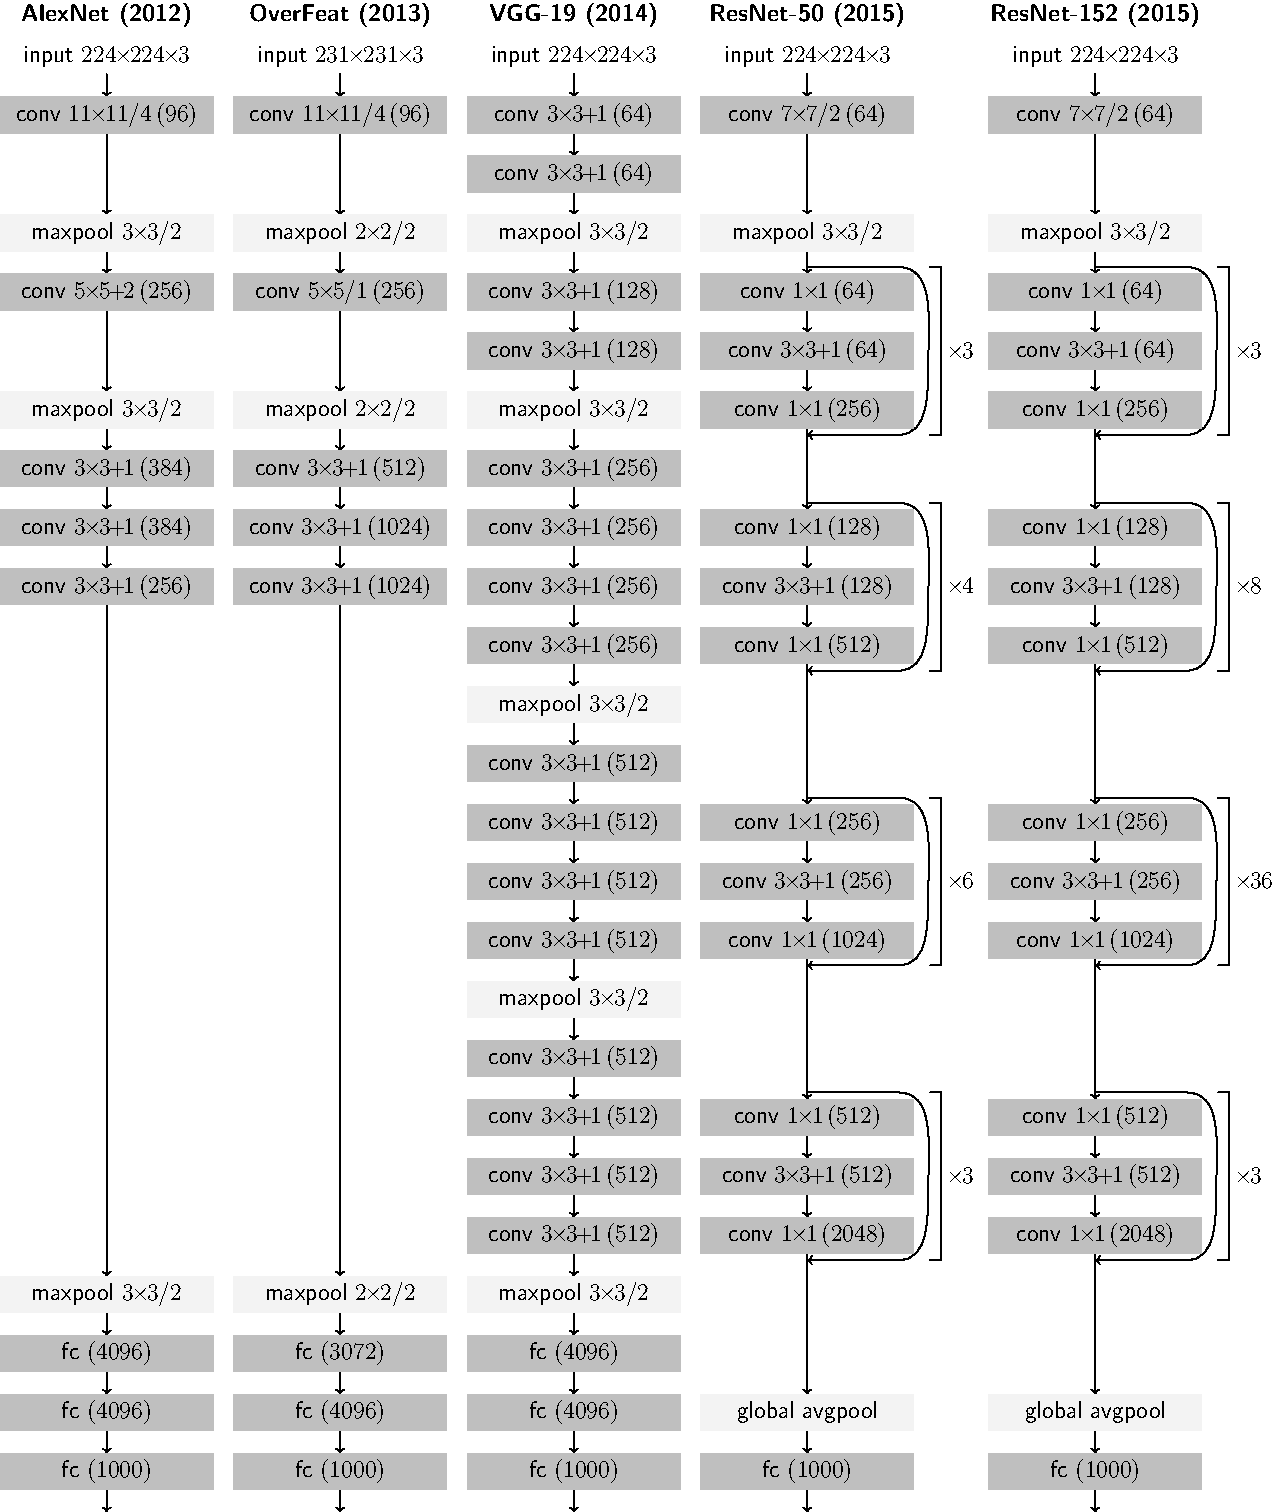 unitsize(.8cm);
texpreamble("\renewcommand{\rmdefault}{\sfdefault}");
texpreamble("\newcommand{\x}{{\mkern-2mu\times\mkern-2mu}}");
texpreamble("\newcommand{\p}{{\mkern-2mu+\mkern-2mu}}");

real w = 4.7;
real h = .8;
real hgap = .5;
real wgap = .45;

real n = 0;

pair start = (0, 0);

void layer(string lab="", int l, bool residual=false, int repeat=1, int s=1) {

    // box start (BL) and end (TR)
    // pair start = (n * (w + wgap), -l * (h + hgap));
    pair end = start + (w, h);

    // layer label
    // lab = "\textsc{" + lab + "}";
    // lab = replace(lab, "x", "\times");
    // lab = "$" + lab + "$";
    label(lab, (start + end) / 2);

    // output arrow
    pair arrowStart = start + (w/2, 0);
    pair arrowEnd = start + (w/2, -hgap - (s-1) * (h+hgap));
    draw(arrowStart -- arrowEnd, arrow=Arrow(TeXHead));

    if (l > 0) {
        pen p = gray(0.95);
        if ( (find(lab, "conv") >= 0) || (find(lab, "fc") >= 0) )
            p = mediumgray;
        fill(box(start, end), p);
    }

    real central_x = w / 2;
    real gap_y = h + hgap;
    real gap_x = w + wgap;

    real wgap = .8;
    if (residual) {

        pair aStart = (central_x, -hgap / 2 - .1);
        pair aMid = aStart + (w/2 + 0.4*wgap, -hgap/2 - h/2) - (0, gap_y);
        pair aEnd = (central_x, -1.5*hgap - h + .1) - (0, 2*gap_y);

        path res = aStart{right}
                .. {E}(0.75 * (aMid.x - aStart.x) + aStart.x, aStart.y)
                .. aMid
                .. (0.75 * (aMid.x - aEnd.x) + aEnd.x, aEnd.y){W}
                .. {left}aEnd;

        draw(shift(start) * shift(0, gap_y) * res, arrow=Arrow(TeXHead));
    }

    if (repeat > 1) {
        pair b0 = (w + 0.45 * wgap, -hgap / 2 + .1) - (0, 2*gap_y);
        pair b1 = (w + 0.75 * wgap, -hgap / 2 + .1) - (0, 2*gap_y);
        pair b2 = (w + 0.75 * wgap, -1.5*hgap - h - .1) + (0, 2*gap_y);
        pair b3 = (w + 0.45 * wgap, -1.5*hgap - h - .1) + (0, 2*gap_y);
        path bracket = b0 -- b1 -- b2 -- b3;
        string lab = "${\x}" + ((string) repeat) + "$";
        draw(shift(start) * shift(0, gap_y) * bracket, L=Label(lab, position=MidPoint, align=E));
    }

}

void net(string[] net, string name="", bool[] residual = new bool[]{}, int[] repeats = new int[]{}) {
    start = (start.x, 0);
    pair labelpos = (start.x + w / 2, hgap + h);
    name = "\textbf{" + name + "}";
    label(name, labelpos);
    for (int i = 0, l = net.length, s; i < l; ++i) {
        if (length(net[i]) != 0) {
            s = 1;
            while (i+s < l && length(net[i + s]) == 0) { ++s; }
            bool res = (residual.length > 0) ? residual[i] : false;
            int rep = (repeats.length > 0) ? repeats[i] : 1;
            layer(net[i], i, res, rep, s);
        }
        start -= (0, h + hgap);
    }

    ++n;
    start += (w + wgap, 0);
}

string[] alexnet = new string[] {
    "input $224{\x}224{\x}3$",
    "conv $11{\x}11/4\,(96)$",
    "",
    "maxpool $3{\x}3/2$",
    "conv $5{\x}5{\p}2\,(256)$",
    "",
    "maxpool $3{\x}3/2$",
    "conv $3{\x}3{\p}1\,(384)$",
    "conv $3{\x}3{\p}1\,(384)$",
    "conv $3{\x}3{\p}1\,(256)$",
    "", "", "", "", "", "", "", "", "", "", "",
    "maxpool $3{\x}3/2$",
    "fc $(4096)$",
    "fc $(4096)$",
    "fc $(1000)$"
};

string[] overfeat = new string[] {
    "input $231{\x}231{\x}3$",
    "conv $11{\x}11/4\,(96)$",
    "",
    "maxpool $2{\x}2/2$",
    "conv $5{\x}5/1\,(256)$",
    "",
    "maxpool $2{\x}2/2$",
    "conv $3{\x}3{\p}1\,(512)$",
    "conv $3{\x}3{\p}1\,(1024)$",
    "conv $3{\x}3{\p}1\,(1024)$",
    "", "", "", "", "", "", "", "", "", "", "",
    "maxpool $2{\x}2/2$",
    "fc $(3072)$",
    "fc $(4096)$",
    "fc $(1000)$"
};

string[] vgg19 = new string[] {
    "input $224{\x}224{\x}3$",
    "conv $3{\x}3{\p}1\,(64)$",
    "conv $3{\x}3{\p}1\,(64)$",
    "maxpool $3{\x}3/2$",
    "conv $3{\x}3{\p}1\,(128)$",
    "conv $3{\x}3{\p}1\,(128)$",
    "maxpool $3{\x}3/2$",
    "conv $3{\x}3{\p}1\,(256)$",
    "conv $3{\x}3{\p}1\,(256)$",
    "conv $3{\x}3{\p}1\,(256)$",
    "conv $3{\x}3{\p}1\,(256)$",
    "maxpool $3{\x}3/2$",
    "conv $3{\x}3{\p}1\,(512)$",
    "conv $3{\x}3{\p}1\,(512)$",
    "conv $3{\x}3{\p}1\,(512)$",
    "conv $3{\x}3{\p}1\,(512)$",
    "maxpool $3{\x}3/2$",
    "conv $3{\x}3{\p}1\,(512)$",
    "conv $3{\x}3{\p}1\,(512)$",
    "conv $3{\x}3{\p}1\,(512)$",
    "conv $3{\x}3{\p}1\,(512)$",
    "maxpool $3{\x}3/2$",
    "fc $(4096)$",
    "fc $(4096)$",
    "fc $(1000)$"
};

string[] resnet34 = new string[] {
    "input $224{\x}224{\x}3$",
    "conv $7{\x}7/2\,(64)$",
    "maxpool $3{\x}3/2$",
    "conv $3{\x}3{\p}1\,(64)$", // x6
    "conv $3{\x}3{\p}1/2\,(128)$",
    "conv $3{\x}3{\p}1\,(128)$", // x7
    "conv $3{\x}3{\p}1/2\,(256)$",
    "conv $3{\x}3{\p}1\,(256)$", // x11
    "conv $3{\x}3{\p}1/2\,(512)$",
    "conv $3{\x}3{\p}1\,(512)$", // x5
    "global avgpool",
    "fc $(1000)$"
};

string[] resnet50 = new string[] {
    "input $224{\x}224{\x}3$",
    "conv $7{\x}7/2\,(64)$",
    "",
    "maxpool $3{\x}3/2$",
    "conv $1{\x}1\,(64)$",       //
    "conv $3{\x}3{\p}1\,(64)$",  // x3
    "conv $1{\x}1\,(256)$",      //
    "",
    "conv $1{\x}1\,(128)$",      //
    "conv $3{\x}3{\p}1\,(128)$", // x4
    "conv $1{\x}1\,(512)$",      //
    "", "",
    "conv $1{\x}1\,(256)$",      //
    "conv $3{\x}3{\p}1\,(256)$", // x6 / x36
    "conv $1{\x}1\,(1024)$",     //
    "", "",
    "conv $1{\x}1\,(512)$",      //
    "conv $3{\x}3{\p}1\,(512)$", // x3
    "conv $1{\x}1\,(2048)$",     //
    "", "",
    "global avgpool",
    "fc $(1000)$"
};

bool[] residual = array(resnet50.length, false);
int[] res = new int[] {4, 8, 13, 18};
for (int i: res) { residual[i] = true; }

int[] repeats = array(resnet50.length, 1);
repeats[5] = 3;
repeats[9] = 4;
repeats[14] = 6;
repeats[19] = 3;

net(alexnet, "AlexNet (2012)");
net(overfeat, "OverFeat (2013)");
net(vgg19, "VGG-19 (2014)");
wgap = 1.65;
// net(resnet34, "ResNet-34 ()", residual=residual);
net(resnet50, "ResNet-50 (2015)", residual=residual, repeats=repeats);

repeats[5] = 3;
repeats[9] = 8;
repeats[14] = 36;
repeats[19] = 3;

net(resnet50, "ResNet-152 (2015)", residual=residual, repeats=repeats);
